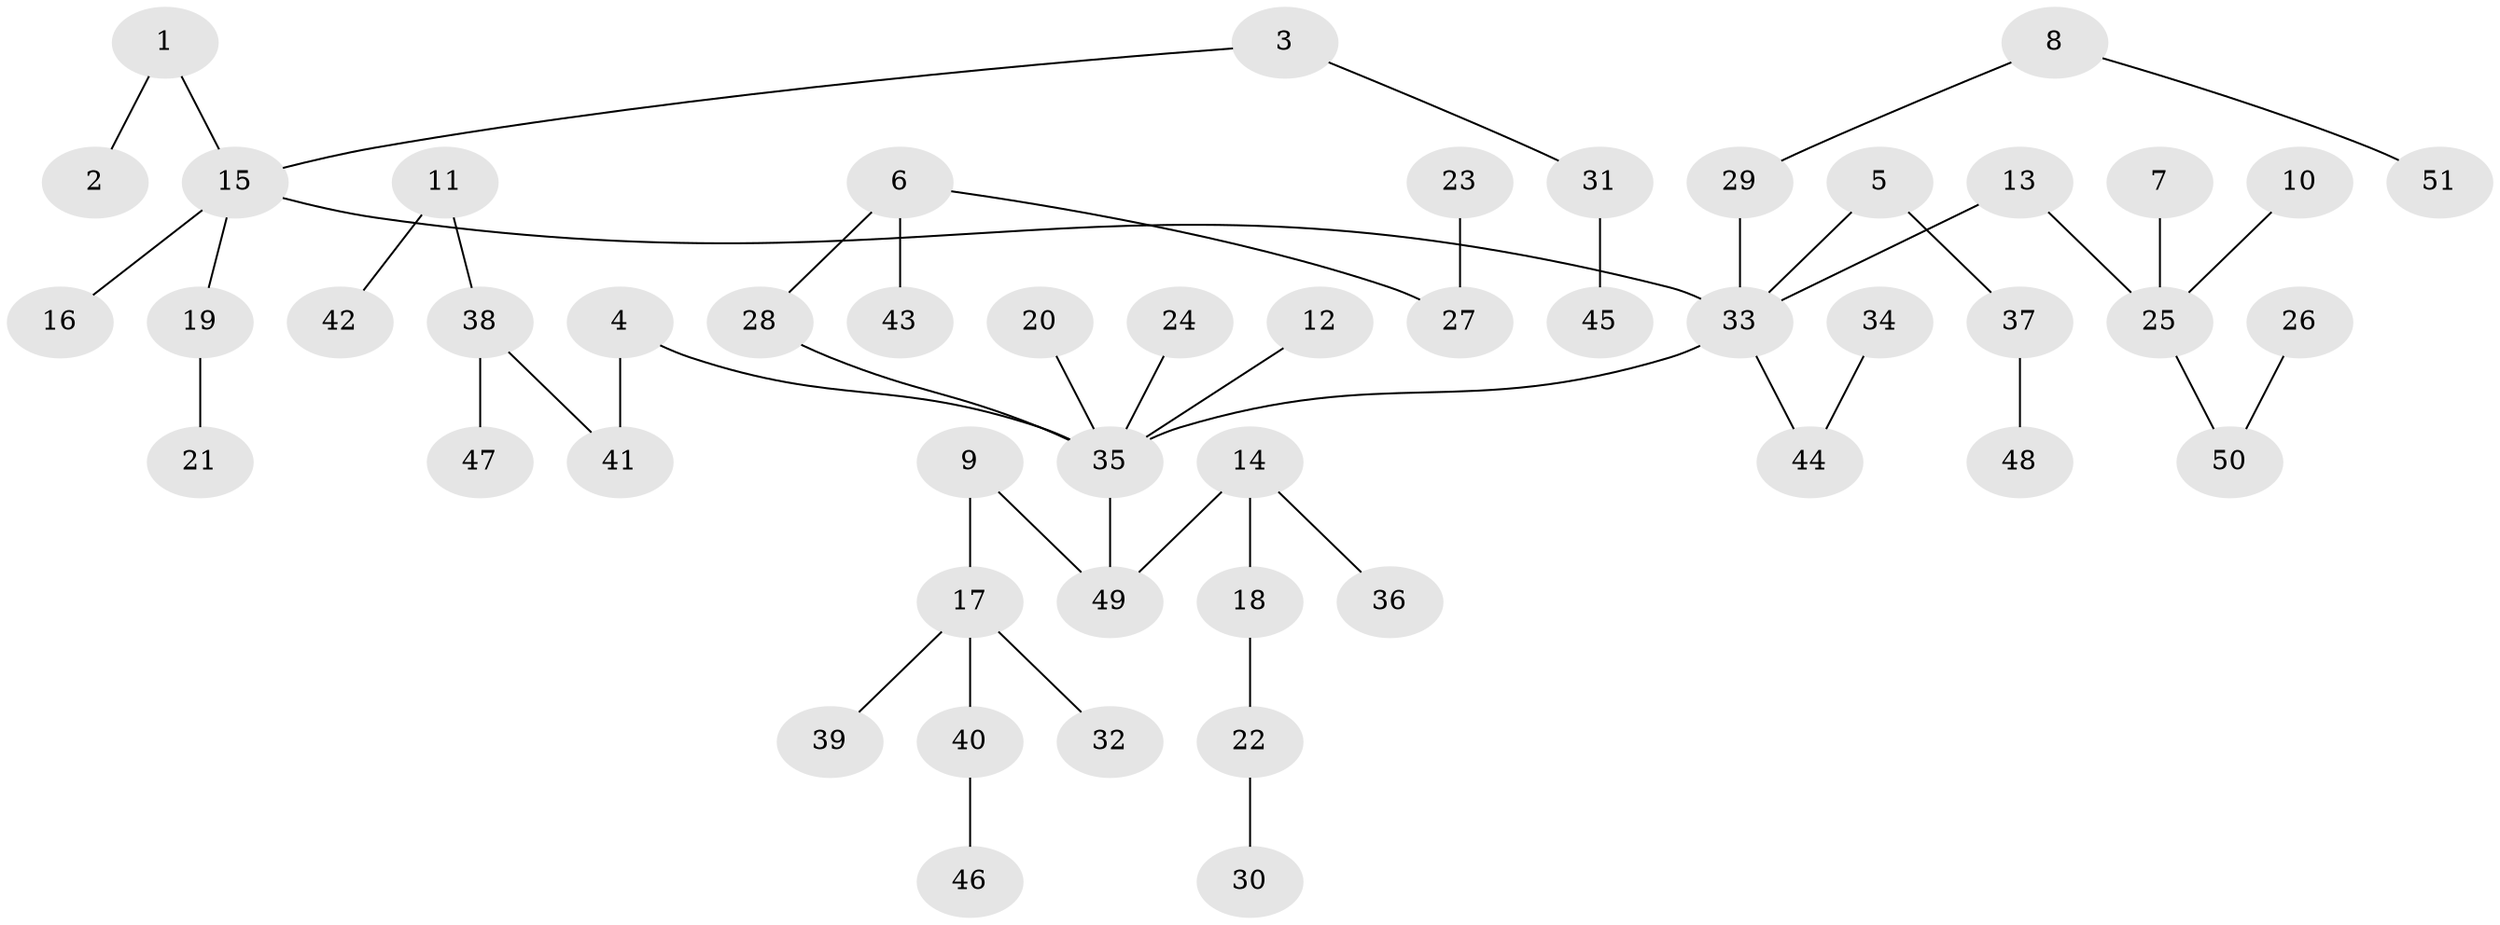 // original degree distribution, {8: 0.00980392156862745, 7: 0.00980392156862745, 3: 0.16666666666666666, 6: 0.0196078431372549, 2: 0.22549019607843138, 4: 0.0392156862745098, 1: 0.5098039215686274, 5: 0.0196078431372549}
// Generated by graph-tools (version 1.1) at 2025/02/03/09/25 03:02:23]
// undirected, 51 vertices, 50 edges
graph export_dot {
graph [start="1"]
  node [color=gray90,style=filled];
  1;
  2;
  3;
  4;
  5;
  6;
  7;
  8;
  9;
  10;
  11;
  12;
  13;
  14;
  15;
  16;
  17;
  18;
  19;
  20;
  21;
  22;
  23;
  24;
  25;
  26;
  27;
  28;
  29;
  30;
  31;
  32;
  33;
  34;
  35;
  36;
  37;
  38;
  39;
  40;
  41;
  42;
  43;
  44;
  45;
  46;
  47;
  48;
  49;
  50;
  51;
  1 -- 2 [weight=1.0];
  1 -- 15 [weight=1.0];
  3 -- 15 [weight=1.0];
  3 -- 31 [weight=1.0];
  4 -- 35 [weight=1.0];
  4 -- 41 [weight=1.0];
  5 -- 33 [weight=1.0];
  5 -- 37 [weight=1.0];
  6 -- 27 [weight=1.0];
  6 -- 28 [weight=1.0];
  6 -- 43 [weight=1.0];
  7 -- 25 [weight=1.0];
  8 -- 29 [weight=1.0];
  8 -- 51 [weight=1.0];
  9 -- 17 [weight=1.0];
  9 -- 49 [weight=1.0];
  10 -- 25 [weight=1.0];
  11 -- 38 [weight=1.0];
  11 -- 42 [weight=1.0];
  12 -- 35 [weight=1.0];
  13 -- 25 [weight=1.0];
  13 -- 33 [weight=1.0];
  14 -- 18 [weight=1.0];
  14 -- 36 [weight=1.0];
  14 -- 49 [weight=1.0];
  15 -- 16 [weight=1.0];
  15 -- 19 [weight=1.0];
  15 -- 33 [weight=1.0];
  17 -- 32 [weight=1.0];
  17 -- 39 [weight=1.0];
  17 -- 40 [weight=1.0];
  18 -- 22 [weight=1.0];
  19 -- 21 [weight=1.0];
  20 -- 35 [weight=1.0];
  22 -- 30 [weight=1.0];
  23 -- 27 [weight=1.0];
  24 -- 35 [weight=1.0];
  25 -- 50 [weight=1.0];
  26 -- 50 [weight=1.0];
  28 -- 35 [weight=1.0];
  29 -- 33 [weight=1.0];
  31 -- 45 [weight=1.0];
  33 -- 35 [weight=1.0];
  33 -- 44 [weight=1.0];
  34 -- 44 [weight=1.0];
  35 -- 49 [weight=1.0];
  37 -- 48 [weight=1.0];
  38 -- 41 [weight=1.0];
  38 -- 47 [weight=1.0];
  40 -- 46 [weight=1.0];
}
